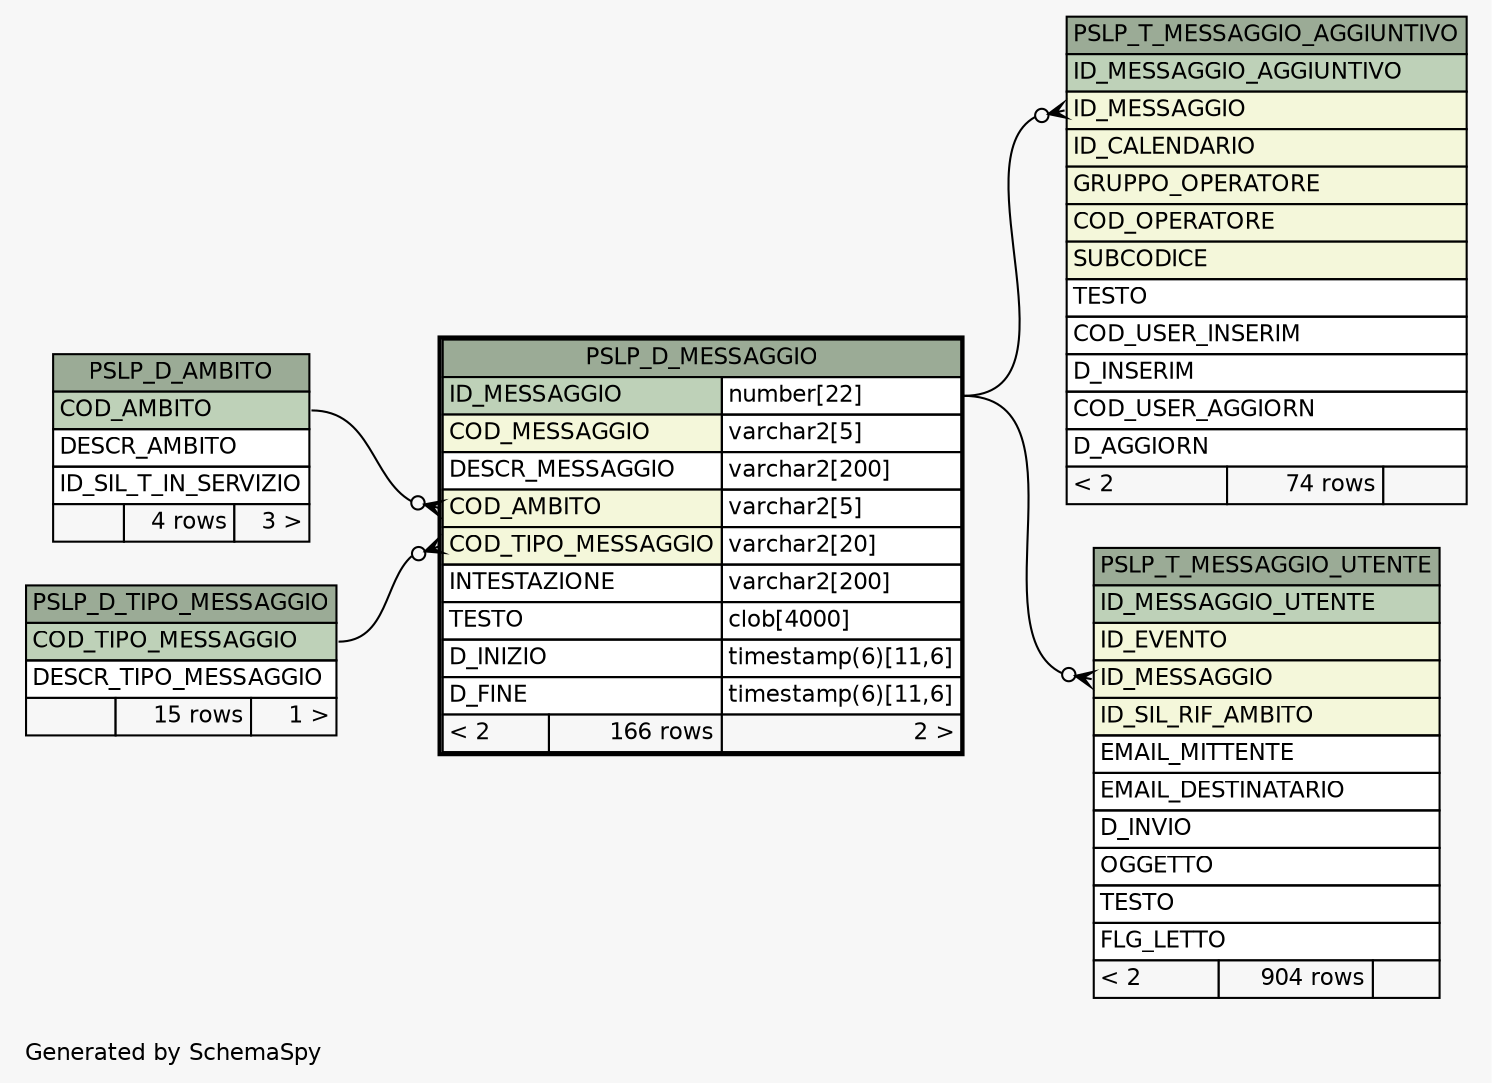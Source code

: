 // dot 2.38.0 on Windows 10 10.0
// SchemaSpy rev 590
digraph "oneDegreeRelationshipsDiagram" {
  graph [
    rankdir="RL"
    bgcolor="#f7f7f7"
    label="\nGenerated by SchemaSpy"
    labeljust="l"
    nodesep="0.18"
    ranksep="0.46"
    fontname="Helvetica"
    fontsize="11"
  ];
  node [
    fontname="Helvetica"
    fontsize="11"
    shape="plaintext"
  ];
  edge [
    arrowsize="0.8"
  ];
  "PSLP_D_MESSAGGIO":"COD_AMBITO":w -> "PSLP_D_AMBITO":"COD_AMBITO":e [arrowhead=none dir=back arrowtail=crowodot];
  "PSLP_D_MESSAGGIO":"COD_TIPO_MESSAGGIO":w -> "PSLP_D_TIPO_MESSAGGIO":"COD_TIPO_MESSAGGIO":e [arrowhead=none dir=back arrowtail=crowodot];
  "PSLP_T_MESSAGGIO_AGGIUNTIVO":"ID_MESSAGGIO":w -> "PSLP_D_MESSAGGIO":"ID_MESSAGGIO.type":e [arrowhead=none dir=back arrowtail=crowodot];
  "PSLP_T_MESSAGGIO_UTENTE":"ID_MESSAGGIO":w -> "PSLP_D_MESSAGGIO":"ID_MESSAGGIO.type":e [arrowhead=none dir=back arrowtail=crowodot];
  "PSLP_D_AMBITO" [
    label=<
    <TABLE BORDER="0" CELLBORDER="1" CELLSPACING="0" BGCOLOR="#ffffff">
      <TR><TD COLSPAN="3" BGCOLOR="#9bab96" ALIGN="CENTER">PSLP_D_AMBITO</TD></TR>
      <TR><TD PORT="COD_AMBITO" COLSPAN="3" BGCOLOR="#bed1b8" ALIGN="LEFT">COD_AMBITO</TD></TR>
      <TR><TD PORT="DESCR_AMBITO" COLSPAN="3" ALIGN="LEFT">DESCR_AMBITO</TD></TR>
      <TR><TD PORT="ID_SIL_T_IN_SERVIZIO" COLSPAN="3" ALIGN="LEFT">ID_SIL_T_IN_SERVIZIO</TD></TR>
      <TR><TD ALIGN="LEFT" BGCOLOR="#f7f7f7">  </TD><TD ALIGN="RIGHT" BGCOLOR="#f7f7f7">4 rows</TD><TD ALIGN="RIGHT" BGCOLOR="#f7f7f7">3 &gt;</TD></TR>
    </TABLE>>
    URL="PSLP_D_AMBITO.html"
    tooltip="PSLP_D_AMBITO"
  ];
  "PSLP_D_MESSAGGIO" [
    label=<
    <TABLE BORDER="2" CELLBORDER="1" CELLSPACING="0" BGCOLOR="#ffffff">
      <TR><TD COLSPAN="3" BGCOLOR="#9bab96" ALIGN="CENTER">PSLP_D_MESSAGGIO</TD></TR>
      <TR><TD PORT="ID_MESSAGGIO" COLSPAN="2" BGCOLOR="#bed1b8" ALIGN="LEFT">ID_MESSAGGIO</TD><TD PORT="ID_MESSAGGIO.type" ALIGN="LEFT">number[22]</TD></TR>
      <TR><TD PORT="COD_MESSAGGIO" COLSPAN="2" BGCOLOR="#f4f7da" ALIGN="LEFT">COD_MESSAGGIO</TD><TD PORT="COD_MESSAGGIO.type" ALIGN="LEFT">varchar2[5]</TD></TR>
      <TR><TD PORT="DESCR_MESSAGGIO" COLSPAN="2" ALIGN="LEFT">DESCR_MESSAGGIO</TD><TD PORT="DESCR_MESSAGGIO.type" ALIGN="LEFT">varchar2[200]</TD></TR>
      <TR><TD PORT="COD_AMBITO" COLSPAN="2" BGCOLOR="#f4f7da" ALIGN="LEFT">COD_AMBITO</TD><TD PORT="COD_AMBITO.type" ALIGN="LEFT">varchar2[5]</TD></TR>
      <TR><TD PORT="COD_TIPO_MESSAGGIO" COLSPAN="2" BGCOLOR="#f4f7da" ALIGN="LEFT">COD_TIPO_MESSAGGIO</TD><TD PORT="COD_TIPO_MESSAGGIO.type" ALIGN="LEFT">varchar2[20]</TD></TR>
      <TR><TD PORT="INTESTAZIONE" COLSPAN="2" ALIGN="LEFT">INTESTAZIONE</TD><TD PORT="INTESTAZIONE.type" ALIGN="LEFT">varchar2[200]</TD></TR>
      <TR><TD PORT="TESTO" COLSPAN="2" ALIGN="LEFT">TESTO</TD><TD PORT="TESTO.type" ALIGN="LEFT">clob[4000]</TD></TR>
      <TR><TD PORT="D_INIZIO" COLSPAN="2" ALIGN="LEFT">D_INIZIO</TD><TD PORT="D_INIZIO.type" ALIGN="LEFT">timestamp(6)[11,6]</TD></TR>
      <TR><TD PORT="D_FINE" COLSPAN="2" ALIGN="LEFT">D_FINE</TD><TD PORT="D_FINE.type" ALIGN="LEFT">timestamp(6)[11,6]</TD></TR>
      <TR><TD ALIGN="LEFT" BGCOLOR="#f7f7f7">&lt; 2</TD><TD ALIGN="RIGHT" BGCOLOR="#f7f7f7">166 rows</TD><TD ALIGN="RIGHT" BGCOLOR="#f7f7f7">2 &gt;</TD></TR>
    </TABLE>>
    URL="PSLP_D_MESSAGGIO.html"
    tooltip="PSLP_D_MESSAGGIO"
  ];
  "PSLP_D_TIPO_MESSAGGIO" [
    label=<
    <TABLE BORDER="0" CELLBORDER="1" CELLSPACING="0" BGCOLOR="#ffffff">
      <TR><TD COLSPAN="3" BGCOLOR="#9bab96" ALIGN="CENTER">PSLP_D_TIPO_MESSAGGIO</TD></TR>
      <TR><TD PORT="COD_TIPO_MESSAGGIO" COLSPAN="3" BGCOLOR="#bed1b8" ALIGN="LEFT">COD_TIPO_MESSAGGIO</TD></TR>
      <TR><TD PORT="DESCR_TIPO_MESSAGGIO" COLSPAN="3" ALIGN="LEFT">DESCR_TIPO_MESSAGGIO</TD></TR>
      <TR><TD ALIGN="LEFT" BGCOLOR="#f7f7f7">  </TD><TD ALIGN="RIGHT" BGCOLOR="#f7f7f7">15 rows</TD><TD ALIGN="RIGHT" BGCOLOR="#f7f7f7">1 &gt;</TD></TR>
    </TABLE>>
    URL="PSLP_D_TIPO_MESSAGGIO.html"
    tooltip="PSLP_D_TIPO_MESSAGGIO"
  ];
  "PSLP_T_MESSAGGIO_AGGIUNTIVO" [
    label=<
    <TABLE BORDER="0" CELLBORDER="1" CELLSPACING="0" BGCOLOR="#ffffff">
      <TR><TD COLSPAN="3" BGCOLOR="#9bab96" ALIGN="CENTER">PSLP_T_MESSAGGIO_AGGIUNTIVO</TD></TR>
      <TR><TD PORT="ID_MESSAGGIO_AGGIUNTIVO" COLSPAN="3" BGCOLOR="#bed1b8" ALIGN="LEFT">ID_MESSAGGIO_AGGIUNTIVO</TD></TR>
      <TR><TD PORT="ID_MESSAGGIO" COLSPAN="3" BGCOLOR="#f4f7da" ALIGN="LEFT">ID_MESSAGGIO</TD></TR>
      <TR><TD PORT="ID_CALENDARIO" COLSPAN="3" BGCOLOR="#f4f7da" ALIGN="LEFT">ID_CALENDARIO</TD></TR>
      <TR><TD PORT="GRUPPO_OPERATORE" COLSPAN="3" BGCOLOR="#f4f7da" ALIGN="LEFT">GRUPPO_OPERATORE</TD></TR>
      <TR><TD PORT="COD_OPERATORE" COLSPAN="3" BGCOLOR="#f4f7da" ALIGN="LEFT">COD_OPERATORE</TD></TR>
      <TR><TD PORT="SUBCODICE" COLSPAN="3" BGCOLOR="#f4f7da" ALIGN="LEFT">SUBCODICE</TD></TR>
      <TR><TD PORT="TESTO" COLSPAN="3" ALIGN="LEFT">TESTO</TD></TR>
      <TR><TD PORT="COD_USER_INSERIM" COLSPAN="3" ALIGN="LEFT">COD_USER_INSERIM</TD></TR>
      <TR><TD PORT="D_INSERIM" COLSPAN="3" ALIGN="LEFT">D_INSERIM</TD></TR>
      <TR><TD PORT="COD_USER_AGGIORN" COLSPAN="3" ALIGN="LEFT">COD_USER_AGGIORN</TD></TR>
      <TR><TD PORT="D_AGGIORN" COLSPAN="3" ALIGN="LEFT">D_AGGIORN</TD></TR>
      <TR><TD ALIGN="LEFT" BGCOLOR="#f7f7f7">&lt; 2</TD><TD ALIGN="RIGHT" BGCOLOR="#f7f7f7">74 rows</TD><TD ALIGN="RIGHT" BGCOLOR="#f7f7f7">  </TD></TR>
    </TABLE>>
    URL="PSLP_T_MESSAGGIO_AGGIUNTIVO.html"
    tooltip="PSLP_T_MESSAGGIO_AGGIUNTIVO"
  ];
  "PSLP_T_MESSAGGIO_UTENTE" [
    label=<
    <TABLE BORDER="0" CELLBORDER="1" CELLSPACING="0" BGCOLOR="#ffffff">
      <TR><TD COLSPAN="3" BGCOLOR="#9bab96" ALIGN="CENTER">PSLP_T_MESSAGGIO_UTENTE</TD></TR>
      <TR><TD PORT="ID_MESSAGGIO_UTENTE" COLSPAN="3" BGCOLOR="#bed1b8" ALIGN="LEFT">ID_MESSAGGIO_UTENTE</TD></TR>
      <TR><TD PORT="ID_EVENTO" COLSPAN="3" BGCOLOR="#f4f7da" ALIGN="LEFT">ID_EVENTO</TD></TR>
      <TR><TD PORT="ID_MESSAGGIO" COLSPAN="3" BGCOLOR="#f4f7da" ALIGN="LEFT">ID_MESSAGGIO</TD></TR>
      <TR><TD PORT="ID_SIL_RIF_AMBITO" COLSPAN="3" BGCOLOR="#f4f7da" ALIGN="LEFT">ID_SIL_RIF_AMBITO</TD></TR>
      <TR><TD PORT="EMAIL_MITTENTE" COLSPAN="3" ALIGN="LEFT">EMAIL_MITTENTE</TD></TR>
      <TR><TD PORT="EMAIL_DESTINATARIO" COLSPAN="3" ALIGN="LEFT">EMAIL_DESTINATARIO</TD></TR>
      <TR><TD PORT="D_INVIO" COLSPAN="3" ALIGN="LEFT">D_INVIO</TD></TR>
      <TR><TD PORT="OGGETTO" COLSPAN="3" ALIGN="LEFT">OGGETTO</TD></TR>
      <TR><TD PORT="TESTO" COLSPAN="3" ALIGN="LEFT">TESTO</TD></TR>
      <TR><TD PORT="FLG_LETTO" COLSPAN="3" ALIGN="LEFT">FLG_LETTO</TD></TR>
      <TR><TD ALIGN="LEFT" BGCOLOR="#f7f7f7">&lt; 2</TD><TD ALIGN="RIGHT" BGCOLOR="#f7f7f7">904 rows</TD><TD ALIGN="RIGHT" BGCOLOR="#f7f7f7">  </TD></TR>
    </TABLE>>
    URL="PSLP_T_MESSAGGIO_UTENTE.html"
    tooltip="PSLP_T_MESSAGGIO_UTENTE"
  ];
}

